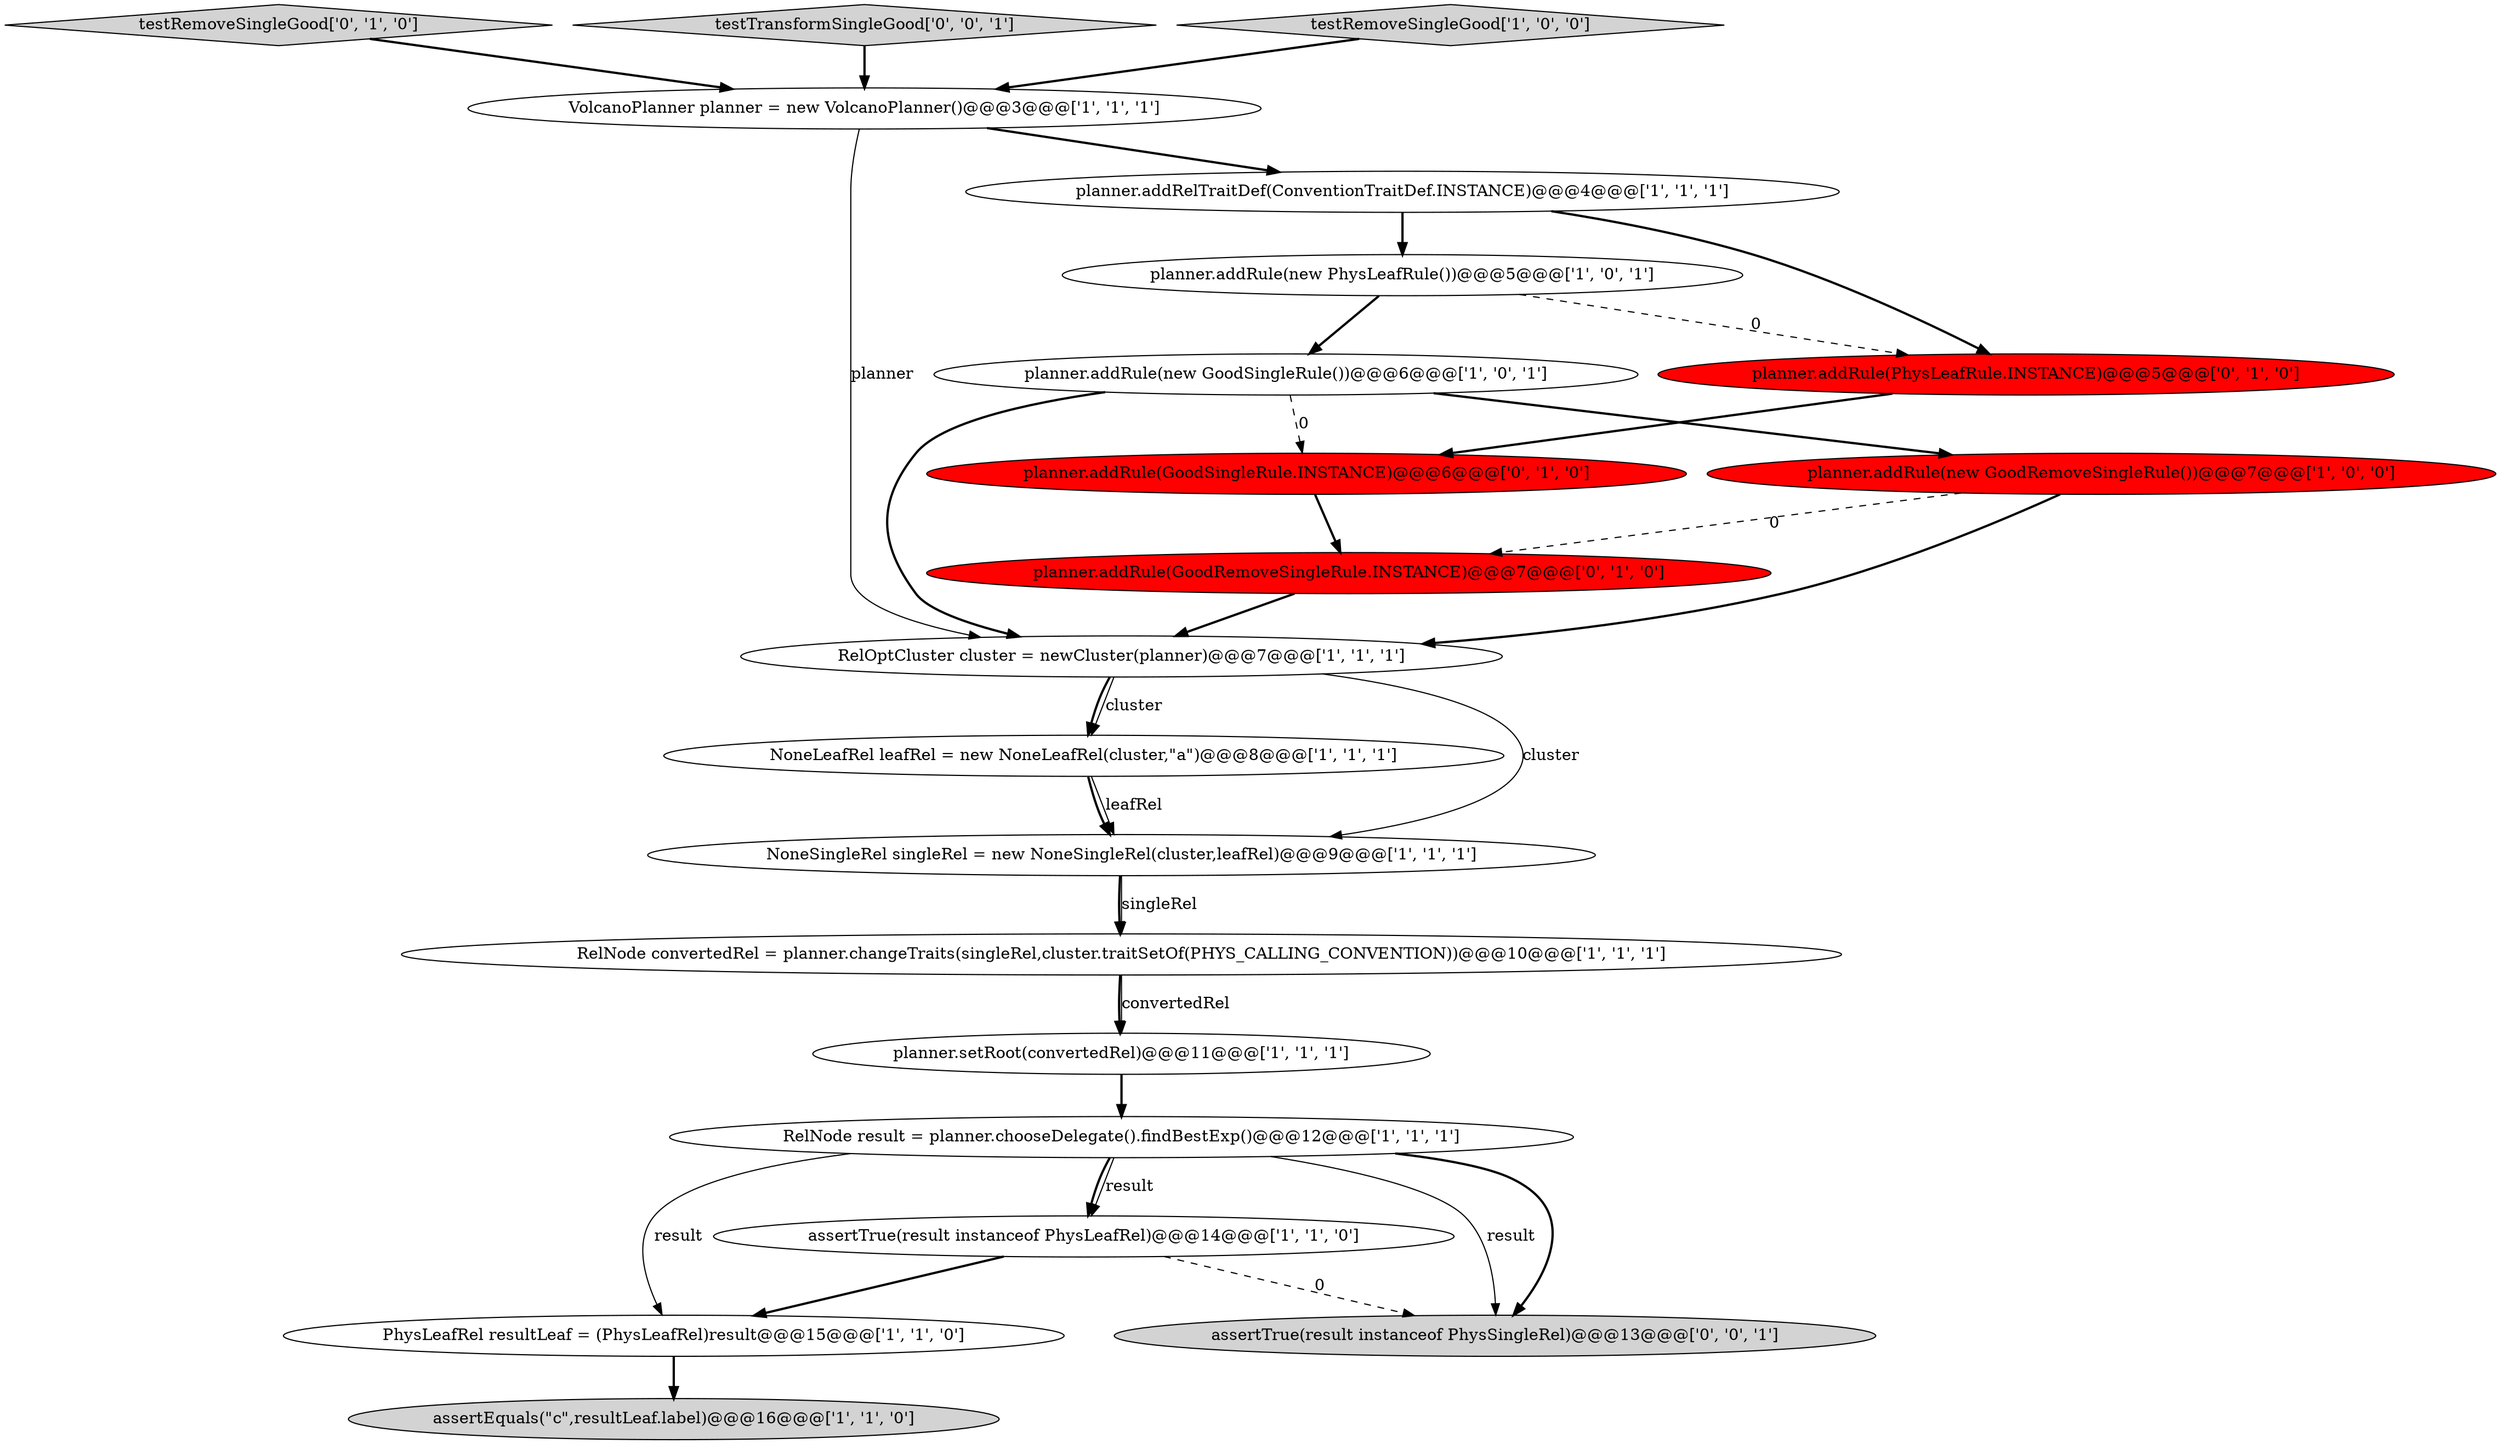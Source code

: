 digraph {
13 [style = filled, label = "assertEquals(\"c\",resultLeaf.label)@@@16@@@['1', '1', '0']", fillcolor = lightgray, shape = ellipse image = "AAA0AAABBB1BBB"];
3 [style = filled, label = "planner.addRule(new PhysLeafRule())@@@5@@@['1', '0', '1']", fillcolor = white, shape = ellipse image = "AAA0AAABBB1BBB"];
8 [style = filled, label = "RelNode result = planner.chooseDelegate().findBestExp()@@@12@@@['1', '1', '1']", fillcolor = white, shape = ellipse image = "AAA0AAABBB1BBB"];
6 [style = filled, label = "NoneLeafRel leafRel = new NoneLeafRel(cluster,\"a\")@@@8@@@['1', '1', '1']", fillcolor = white, shape = ellipse image = "AAA0AAABBB1BBB"];
12 [style = filled, label = "RelNode convertedRel = planner.changeTraits(singleRel,cluster.traitSetOf(PHYS_CALLING_CONVENTION))@@@10@@@['1', '1', '1']", fillcolor = white, shape = ellipse image = "AAA0AAABBB1BBB"];
15 [style = filled, label = "testRemoveSingleGood['0', '1', '0']", fillcolor = lightgray, shape = diamond image = "AAA0AAABBB2BBB"];
18 [style = filled, label = "planner.addRule(PhysLeafRule.INSTANCE)@@@5@@@['0', '1', '0']", fillcolor = red, shape = ellipse image = "AAA1AAABBB2BBB"];
19 [style = filled, label = "assertTrue(result instanceof PhysSingleRel)@@@13@@@['0', '0', '1']", fillcolor = lightgray, shape = ellipse image = "AAA0AAABBB3BBB"];
20 [style = filled, label = "testTransformSingleGood['0', '0', '1']", fillcolor = lightgray, shape = diamond image = "AAA0AAABBB3BBB"];
7 [style = filled, label = "NoneSingleRel singleRel = new NoneSingleRel(cluster,leafRel)@@@9@@@['1', '1', '1']", fillcolor = white, shape = ellipse image = "AAA0AAABBB1BBB"];
10 [style = filled, label = "planner.addRelTraitDef(ConventionTraitDef.INSTANCE)@@@4@@@['1', '1', '1']", fillcolor = white, shape = ellipse image = "AAA0AAABBB1BBB"];
9 [style = filled, label = "assertTrue(result instanceof PhysLeafRel)@@@14@@@['1', '1', '0']", fillcolor = white, shape = ellipse image = "AAA0AAABBB1BBB"];
14 [style = filled, label = "RelOptCluster cluster = newCluster(planner)@@@7@@@['1', '1', '1']", fillcolor = white, shape = ellipse image = "AAA0AAABBB1BBB"];
2 [style = filled, label = "VolcanoPlanner planner = new VolcanoPlanner()@@@3@@@['1', '1', '1']", fillcolor = white, shape = ellipse image = "AAA0AAABBB1BBB"];
1 [style = filled, label = "PhysLeafRel resultLeaf = (PhysLeafRel)result@@@15@@@['1', '1', '0']", fillcolor = white, shape = ellipse image = "AAA0AAABBB1BBB"];
4 [style = filled, label = "planner.addRule(new GoodRemoveSingleRule())@@@7@@@['1', '0', '0']", fillcolor = red, shape = ellipse image = "AAA1AAABBB1BBB"];
5 [style = filled, label = "testRemoveSingleGood['1', '0', '0']", fillcolor = lightgray, shape = diamond image = "AAA0AAABBB1BBB"];
17 [style = filled, label = "planner.addRule(GoodRemoveSingleRule.INSTANCE)@@@7@@@['0', '1', '0']", fillcolor = red, shape = ellipse image = "AAA1AAABBB2BBB"];
0 [style = filled, label = "planner.addRule(new GoodSingleRule())@@@6@@@['1', '0', '1']", fillcolor = white, shape = ellipse image = "AAA0AAABBB1BBB"];
11 [style = filled, label = "planner.setRoot(convertedRel)@@@11@@@['1', '1', '1']", fillcolor = white, shape = ellipse image = "AAA0AAABBB1BBB"];
16 [style = filled, label = "planner.addRule(GoodSingleRule.INSTANCE)@@@6@@@['0', '1', '0']", fillcolor = red, shape = ellipse image = "AAA1AAABBB2BBB"];
10->18 [style = bold, label=""];
4->14 [style = bold, label=""];
15->2 [style = bold, label=""];
2->14 [style = solid, label="planner"];
4->17 [style = dashed, label="0"];
7->12 [style = bold, label=""];
8->19 [style = bold, label=""];
14->7 [style = solid, label="cluster"];
3->18 [style = dashed, label="0"];
12->11 [style = bold, label=""];
0->16 [style = dashed, label="0"];
10->3 [style = bold, label=""];
16->17 [style = bold, label=""];
2->10 [style = bold, label=""];
7->12 [style = solid, label="singleRel"];
8->9 [style = solid, label="result"];
1->13 [style = bold, label=""];
3->0 [style = bold, label=""];
20->2 [style = bold, label=""];
9->19 [style = dashed, label="0"];
5->2 [style = bold, label=""];
0->14 [style = bold, label=""];
8->1 [style = solid, label="result"];
0->4 [style = bold, label=""];
17->14 [style = bold, label=""];
8->19 [style = solid, label="result"];
8->9 [style = bold, label=""];
6->7 [style = solid, label="leafRel"];
11->8 [style = bold, label=""];
14->6 [style = solid, label="cluster"];
6->7 [style = bold, label=""];
9->1 [style = bold, label=""];
12->11 [style = solid, label="convertedRel"];
14->6 [style = bold, label=""];
18->16 [style = bold, label=""];
}
